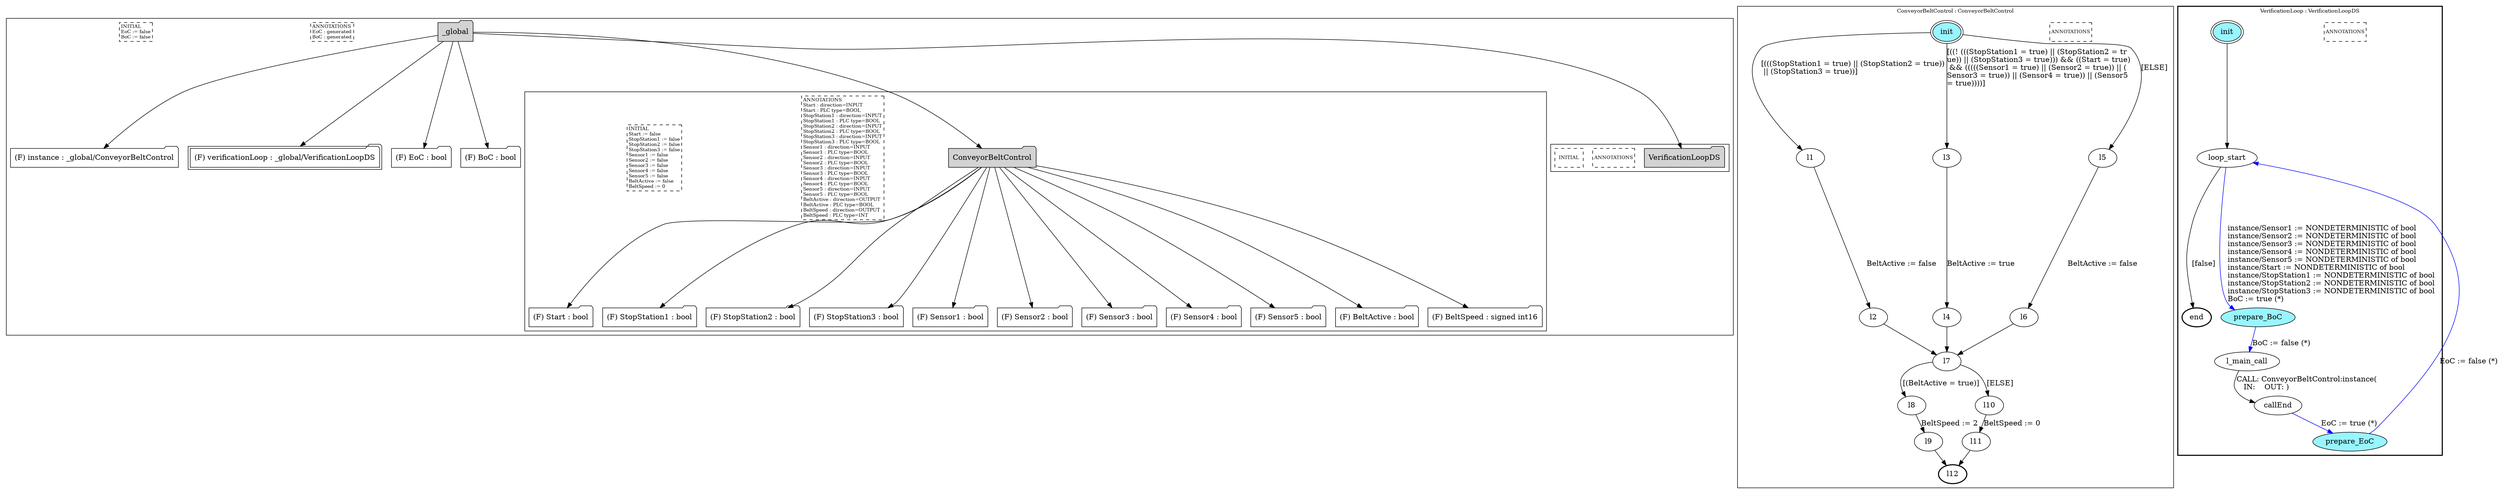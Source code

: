 digraph G {
	subgraph cluster__global193206035 {
		node [shape="folder", style="filled"];
		//label="_global";
		_global193206035 [label="_global"];
		_global193206035 -> instance1928481412;
		instance1928481412 [label = "(F) instance : _global/ConveyorBeltControl", fillcolor="white" ];
		_global193206035 -> verificationLoop184147252;
		verificationLoop184147252 [label = "(F) verificationLoop : _global/VerificationLoopDS", fillcolor="white" , peripheries=2];
		_global193206035 -> EoC1762578746;
		EoC1762578746 [label = "(F) EoC : bool", fillcolor="white" ];
		_global193206035 -> BoC811106744;
		BoC811106744 [label = "(F) BoC : bool", fillcolor="white" ];
		_global193206035 -> ConveyorBeltControl1072635499;
		subgraph cluster_ConveyorBeltControl1072635499 {
			node [shape="folder", style="filled"];
			//label="ConveyorBeltControl";
			ConveyorBeltControl1072635499 [label="ConveyorBeltControl"];
			ConveyorBeltControl1072635499 -> Start948963537;
			Start948963537 [label = "(F) Start : bool", fillcolor="white" ];
			ConveyorBeltControl1072635499 -> StopStation1912677905;
			StopStation1912677905 [label = "(F) StopStation1 : bool", fillcolor="white" ];
			ConveyorBeltControl1072635499 -> StopStation2980458695;
			StopStation2980458695 [label = "(F) StopStation2 : bool", fillcolor="white" ];
			ConveyorBeltControl1072635499 -> StopStation31762049551;
			StopStation31762049551 [label = "(F) StopStation3 : bool", fillcolor="white" ];
			ConveyorBeltControl1072635499 -> Sensor11150413547;
			Sensor11150413547 [label = "(F) Sensor1 : bool", fillcolor="white" ];
			ConveyorBeltControl1072635499 -> Sensor21898324000;
			Sensor21898324000 [label = "(F) Sensor2 : bool", fillcolor="white" ];
			ConveyorBeltControl1072635499 -> Sensor31645578641;
			Sensor31645578641 [label = "(F) Sensor3 : bool", fillcolor="white" ];
			ConveyorBeltControl1072635499 -> Sensor4841046158;
			Sensor4841046158 [label = "(F) Sensor4 : bool", fillcolor="white" ];
			ConveyorBeltControl1072635499 -> Sensor51885959288;
			Sensor51885959288 [label = "(F) Sensor5 : bool", fillcolor="white" ];
			ConveyorBeltControl1072635499 -> BeltActive527826205;
			BeltActive527826205 [label = "(F) BeltActive : bool", fillcolor="white" ];
			ConveyorBeltControl1072635499 -> BeltSpeed1330981538;
			BeltSpeed1330981538 [label = "(F) BeltSpeed : signed int16", fillcolor="white" ];
			
			annotations_pseudonode_ConveyorBeltControl1072635499 [
				label="ANNOTATIONS\lStart : direction=INPUT\lStart : PLC type=BOOL\lStopStation1 : direction=INPUT\lStopStation1 : PLC type=BOOL\lStopStation2 : direction=INPUT\lStopStation2 : PLC type=BOOL\lStopStation3 : direction=INPUT\lStopStation3 : PLC type=BOOL\lSensor1 : direction=INPUT\lSensor1 : PLC type=BOOL\lSensor2 : direction=INPUT\lSensor2 : PLC type=BOOL\lSensor3 : direction=INPUT\lSensor3 : PLC type=BOOL\lSensor4 : direction=INPUT\lSensor4 : PLC type=BOOL\lSensor5 : direction=INPUT\lSensor5 : PLC type=BOOL\lBeltActive : direction=OUTPUT\lBeltActive : PLC type=BOOL\lBeltSpeed : direction=OUTPUT\lBeltSpeed : PLC type=INT\l",
				fontsize=9, margin="0.04,0.04", fillcolor="white", shape="rectangle", style="dashed"];
			initamt_pseudonode_ConveyorBeltControl1072635499 [
				label="INITIAL\lStart := false\lStopStation1 := false\lStopStation2 := false\lStopStation3 := false\lSensor1 := false\lSensor2 := false\lSensor3 := false\lSensor4 := false\lSensor5 := false\lBeltActive := false\lBeltSpeed := 0\l",
				fontsize=9, margin="0.04,0.04", fillcolor="lightyellow", shape="rectangle", style="dashed"];
		}
		_global193206035 -> VerificationLoopDS164865953;
		subgraph cluster_VerificationLoopDS164865953 {
			node [shape="folder", style="filled"];
			//label="VerificationLoopDS";
			VerificationLoopDS164865953 [label="VerificationLoopDS"];
			
			annotations_pseudonode_VerificationLoopDS164865953 [
				label="ANNOTATIONS",
				fontsize=9, margin="0.04,0.04", fillcolor="white", shape="rectangle", style="dashed"];
			initamt_pseudonode_VerificationLoopDS164865953 [
				label="INITIAL",
				fontsize=9, margin="0.04,0.04", fillcolor="lightyellow", shape="rectangle", style="dashed"];
		}
		
		annotations_pseudonode__global193206035 [
			label="ANNOTATIONS\lEoC : generated\lBoC : generated\l",
			fontsize=9, margin="0.04,0.04", fillcolor="white", shape="rectangle", style="dashed"];
		initamt_pseudonode__global193206035 [
			label="INITIAL\lEoC := false\lBoC := false\l",
			fontsize=9, margin="0.04,0.04", fillcolor="lightyellow", shape="rectangle", style="dashed"];
	}
	subgraph clusterConveyorBeltControl {
		node [style="filled"];
		color="black";
		fontsize=10;
		ranksep=0.4;
		
		label="ConveyorBeltControl : ConveyorBeltControl";
		
		annotations_pseudonode_ConveyorBeltControl [
			label="ANNOTATIONS",
			fontsize=9, margin="0.04,0.04", fillcolor="white", shape="rectangle", style="dashed"];
		
		init_ConveyorBeltControl [label="init", color="black", fillcolor="cadetblue1", peripheries=2, shape="ellipse"];
		l1_ConveyorBeltControl [label="l1", color="black", fillcolor="white", shape="ellipse"];
		l2_ConveyorBeltControl [label="l2", color="black", fillcolor="white", shape="ellipse"];
		l3_ConveyorBeltControl [label="l3", color="black", fillcolor="white", shape="ellipse"];
		l4_ConveyorBeltControl [label="l4", color="black", fillcolor="white", shape="ellipse"];
		l5_ConveyorBeltControl [label="l5", color="black", fillcolor="white", shape="ellipse"];
		l6_ConveyorBeltControl [label="l6", color="black", fillcolor="white", shape="ellipse"];
		l7_ConveyorBeltControl [label="l7", color="black", fillcolor="white", shape="ellipse"];
		l8_ConveyorBeltControl [label="l8", color="black", fillcolor="white", shape="ellipse"];
		l9_ConveyorBeltControl [label="l9", color="black", fillcolor="white", shape="ellipse"];
		l10_ConveyorBeltControl [label="l10", color="black", fillcolor="white", shape="ellipse"];
		l11_ConveyorBeltControl [label="l11", color="black", fillcolor="white", shape="ellipse"];
		l12_ConveyorBeltControl [label="l12", color="black", fillcolor="white", style=bold, shape="ellipse"];
		init_ConveyorBeltControl -> l1_ConveyorBeltControl [color="black", label="[(((StopStation1 = true) || (StopStation2 = true))\l || (StopStation3 = true))]\l"];
		l1_ConveyorBeltControl -> l2_ConveyorBeltControl [color="black", label="BeltActive := false"];
		init_ConveyorBeltControl -> l3_ConveyorBeltControl [color="black", label="[((! (((StopStation1 = true) || (StopStation2 = tr\lue)) || (StopStation3 = true))) && ((Start = true)\l && (((((Sensor1 = true) || (Sensor2 = true)) || (\lSensor3 = true)) || (Sensor4 = true)) || (Sensor5 \l= true))))]\l"];
		l3_ConveyorBeltControl -> l4_ConveyorBeltControl [color="black", label="BeltActive := true"];
		init_ConveyorBeltControl -> l5_ConveyorBeltControl [color="black", label="[ELSE]"];
		l5_ConveyorBeltControl -> l6_ConveyorBeltControl [color="black", label="BeltActive := false"];
		l2_ConveyorBeltControl -> l7_ConveyorBeltControl [color="black", label=""];
		l4_ConveyorBeltControl -> l7_ConveyorBeltControl [color="black", label=""];
		l6_ConveyorBeltControl -> l7_ConveyorBeltControl [color="black", label=""];
		l7_ConveyorBeltControl -> l8_ConveyorBeltControl [color="black", label="[(BeltActive = true)]"];
		l8_ConveyorBeltControl -> l9_ConveyorBeltControl [color="black", label="BeltSpeed := 2"];
		l7_ConveyorBeltControl -> l10_ConveyorBeltControl [color="black", label="[ELSE]"];
		l10_ConveyorBeltControl -> l11_ConveyorBeltControl [color="black", label="BeltSpeed := 0"];
		l9_ConveyorBeltControl -> l12_ConveyorBeltControl [color="black", label=""];
		l11_ConveyorBeltControl -> l12_ConveyorBeltControl [color="black", label=""];
	}
	subgraph clusterVerificationLoop {
		node [style="filled"];
		style=bold;
		color="black";
		fontsize=10;
		ranksep=0.4;
		
		label="VerificationLoop : VerificationLoopDS";
		
		annotations_pseudonode_VerificationLoop [
			label="ANNOTATIONS",
			fontsize=9, margin="0.04,0.04", fillcolor="white", shape="rectangle", style="dashed"];
		
		init_VerificationLoop [label="init", color="black", fillcolor="cadetblue1", peripheries=2, shape="ellipse"];
		end_VerificationLoop [label="end", color="black", fillcolor="cadetblue1", style=bold, shape="ellipse"];
		loop_start_VerificationLoop [label="loop_start", color="black", fillcolor="white", shape="ellipse"];
		prepare_BoC_VerificationLoop [label="prepare_BoC", color="black", fillcolor="cadetblue1", shape="ellipse"];
		l_main_call_VerificationLoop [label="l_main_call", color="black", fillcolor="white", shape="ellipse"];
		callEnd_VerificationLoop [label="callEnd", color="black", fillcolor="white", shape="ellipse"];
		prepare_EoC_VerificationLoop [label="prepare_EoC", color="black", fillcolor="cadetblue1", shape="ellipse"];
		init_VerificationLoop -> loop_start_VerificationLoop [color="black", label=""];
		loop_start_VerificationLoop -> prepare_BoC_VerificationLoop [color="blue", label="instance/Sensor1 := NONDETERMINISTIC of bool\linstance/Sensor2 := NONDETERMINISTIC of bool\linstance/Sensor3 := NONDETERMINISTIC of bool\linstance/Sensor4 := NONDETERMINISTIC of bool\linstance/Sensor5 := NONDETERMINISTIC of bool\linstance/Start := NONDETERMINISTIC of bool\linstance/StopStation1 := NONDETERMINISTIC of bool\linstance/StopStation2 := NONDETERMINISTIC of bool\linstance/StopStation3 := NONDETERMINISTIC of bool\lBoC := true (*)\l"];
		prepare_BoC_VerificationLoop -> l_main_call_VerificationLoop [color="blue", label="BoC := false (*)"];
		l_main_call_VerificationLoop -> callEnd_VerificationLoop [color="black", label="CALL: ConveyorBeltControl:instance(\l   IN:    OUT: )\l"];
		callEnd_VerificationLoop -> prepare_EoC_VerificationLoop [color="blue", label="EoC := true (*)"];
		prepare_EoC_VerificationLoop -> loop_start_VerificationLoop [color="blue", label="EoC := false (*)"];
		loop_start_VerificationLoop -> end_VerificationLoop [color="black", label="[false]"];
	}
}

